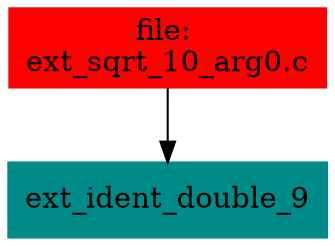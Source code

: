 digraph G {
node [shape=box]

0 [label="file: 
ext_sqrt_10_arg0.c",color=red, style=filled]
1 [label="ext_ident_double_9",color=cyan4, style=filled]
0 -> 1


}


